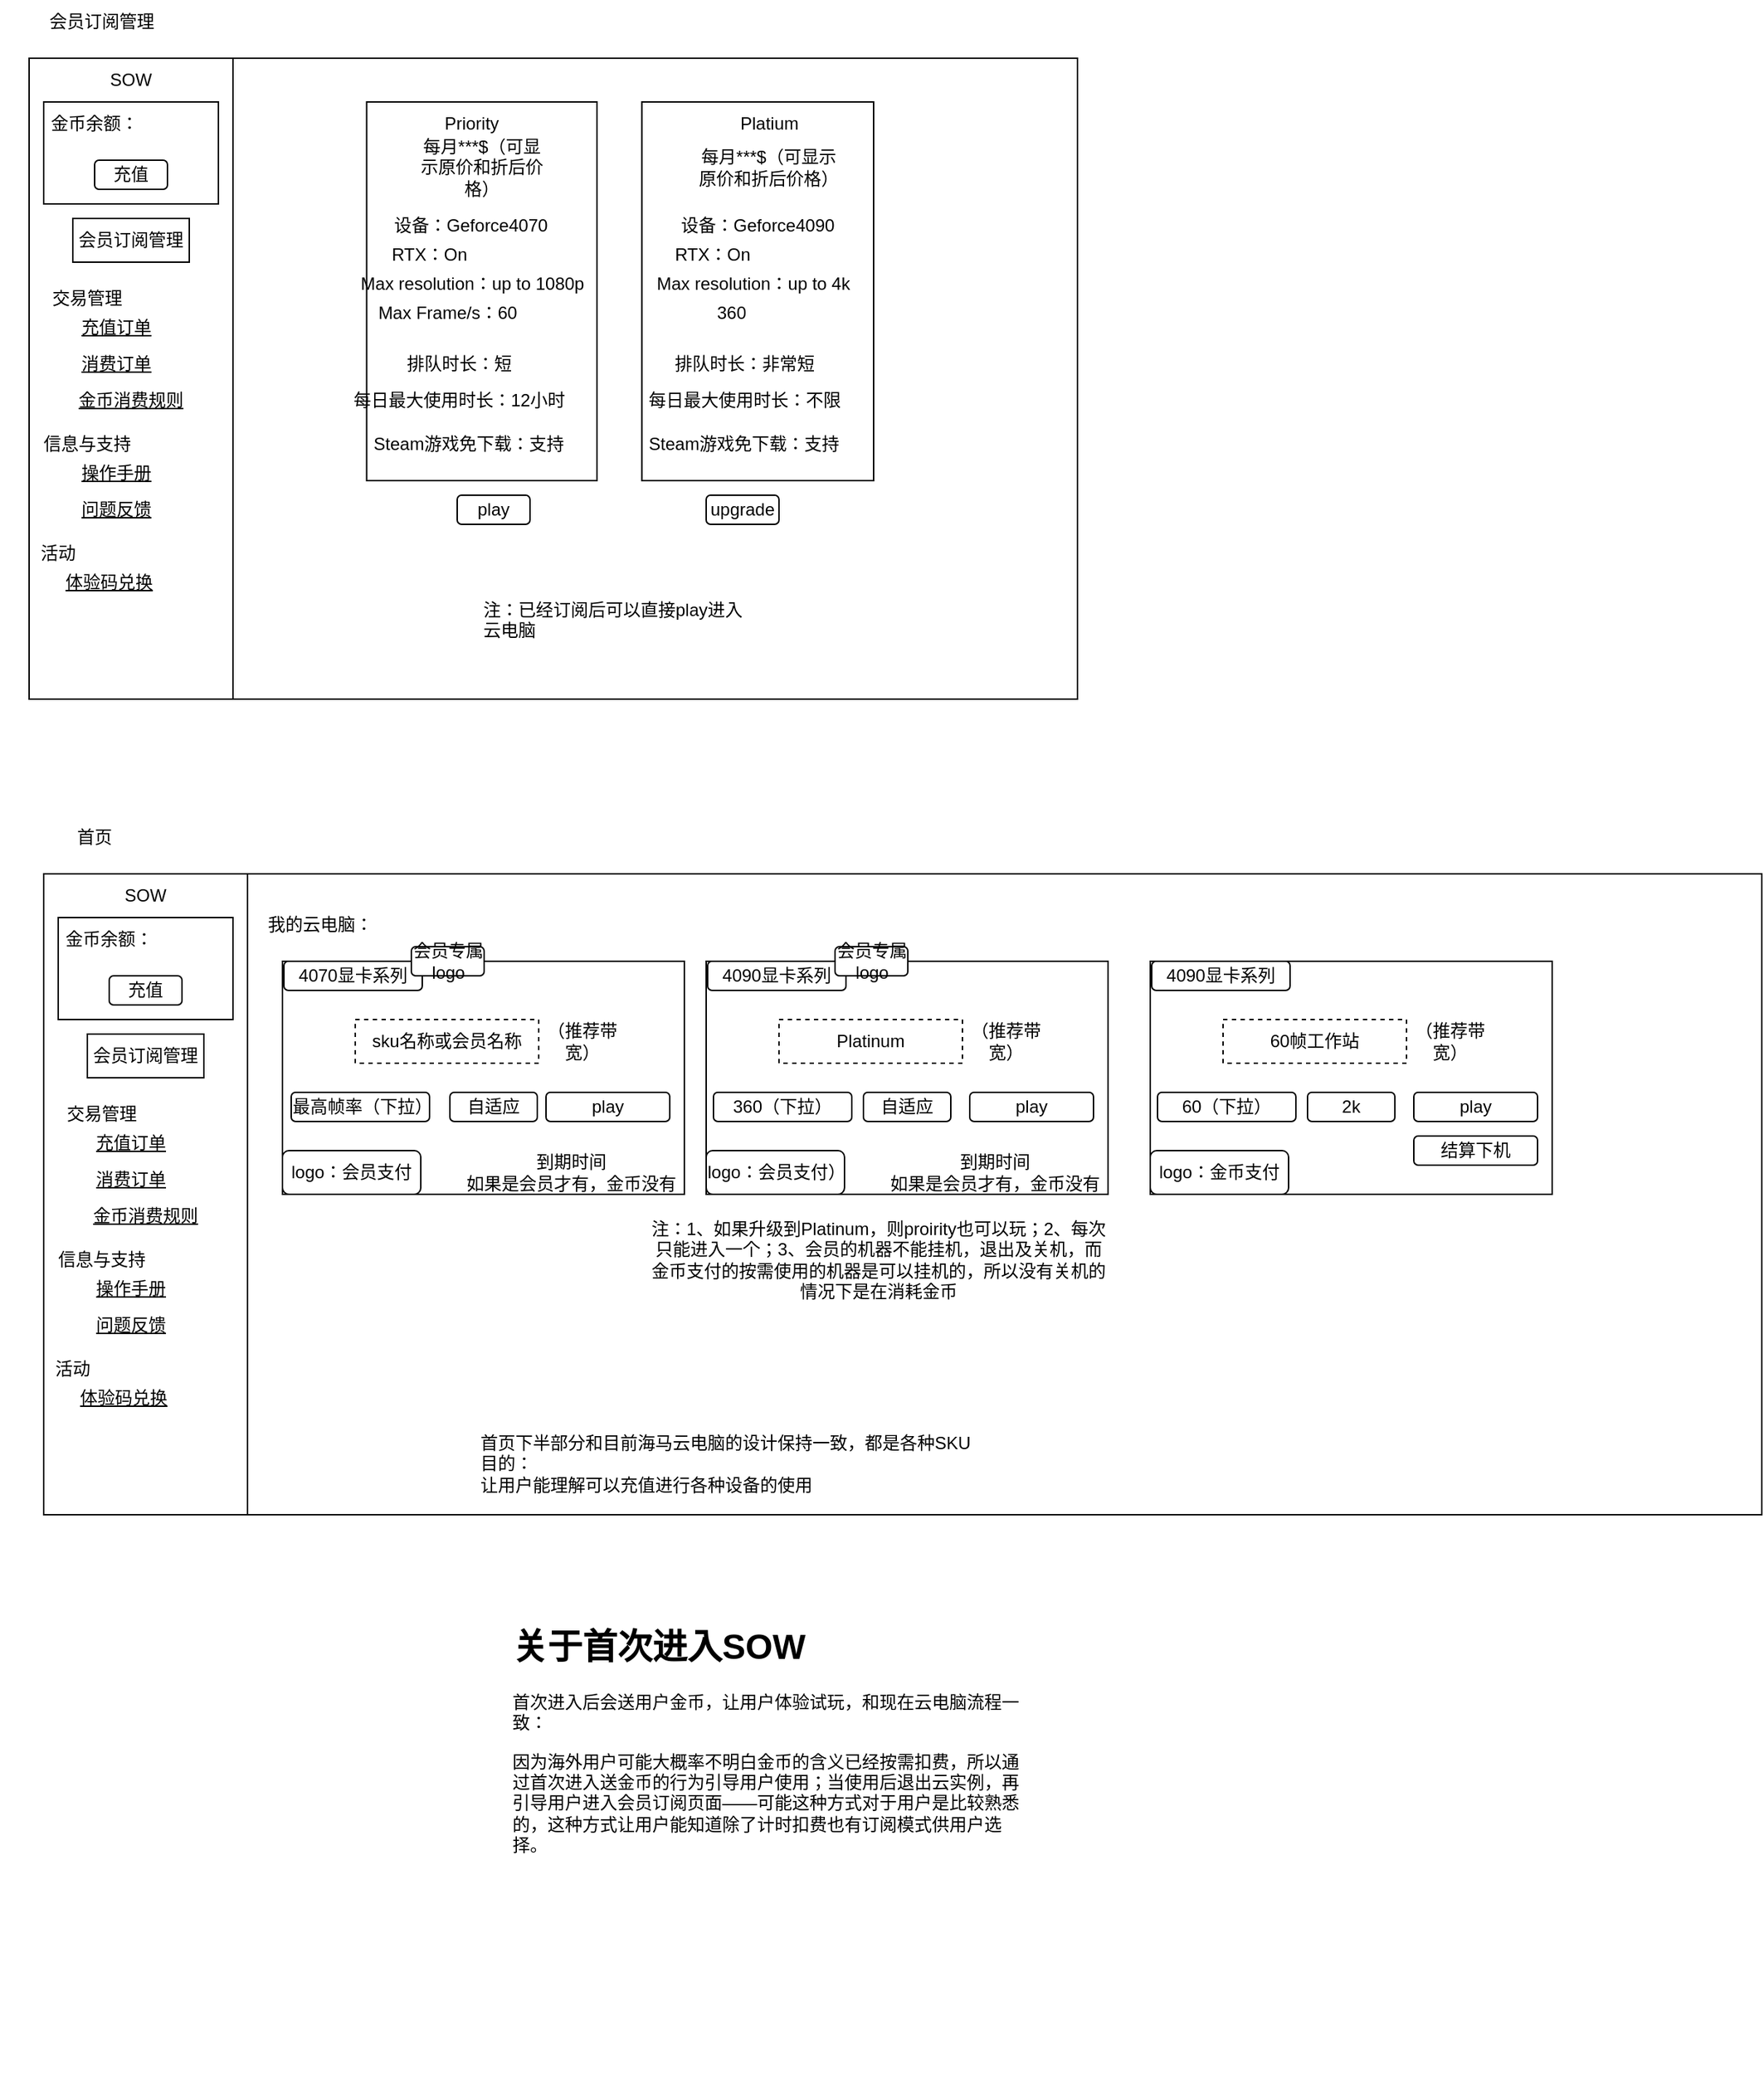 <mxfile version="24.7.7" pages="3">
  <diagram name="第 1 页" id="GjRQRQxjSb0w8Wipvcud">
    <mxGraphModel dx="2019" dy="1185" grid="1" gridSize="10" guides="1" tooltips="1" connect="1" arrows="1" fold="1" page="1" pageScale="1" pageWidth="827" pageHeight="1169" math="0" shadow="0">
      <root>
        <mxCell id="0" />
        <mxCell id="1" parent="0" />
        <mxCell id="1wTuDXeft89T_cNOT2cx-1" value="" style="rounded=0;whiteSpace=wrap;html=1;" vertex="1" parent="1">
          <mxGeometry x="70" y="360" width="720" height="440" as="geometry" />
        </mxCell>
        <mxCell id="1wTuDXeft89T_cNOT2cx-2" value="" style="rounded=0;whiteSpace=wrap;html=1;" vertex="1" parent="1">
          <mxGeometry x="70" y="360" width="140" height="440" as="geometry" />
        </mxCell>
        <mxCell id="1wTuDXeft89T_cNOT2cx-3" value="SOW" style="text;html=1;align=center;verticalAlign=middle;whiteSpace=wrap;rounded=0;" vertex="1" parent="1">
          <mxGeometry x="110" y="360" width="60" height="30" as="geometry" />
        </mxCell>
        <mxCell id="1wTuDXeft89T_cNOT2cx-4" value="" style="rounded=0;whiteSpace=wrap;html=1;" vertex="1" parent="1">
          <mxGeometry x="80" y="390" width="120" height="70" as="geometry" />
        </mxCell>
        <mxCell id="1wTuDXeft89T_cNOT2cx-5" value="金币余额：" style="text;html=1;align=center;verticalAlign=middle;whiteSpace=wrap;rounded=0;" vertex="1" parent="1">
          <mxGeometry x="80" y="390" width="70" height="30" as="geometry" />
        </mxCell>
        <mxCell id="1wTuDXeft89T_cNOT2cx-6" value="充值" style="rounded=1;whiteSpace=wrap;html=1;" vertex="1" parent="1">
          <mxGeometry x="115" y="430" width="50" height="20" as="geometry" />
        </mxCell>
        <mxCell id="1wTuDXeft89T_cNOT2cx-7" value="会员订阅管理" style="text;html=1;align=center;verticalAlign=middle;whiteSpace=wrap;rounded=0;strokeColor=default;" vertex="1" parent="1">
          <mxGeometry x="100" y="470" width="80" height="30" as="geometry" />
        </mxCell>
        <mxCell id="1wTuDXeft89T_cNOT2cx-19" value="Max session：6 小时" style="text;html=1;align=center;verticalAlign=middle;whiteSpace=wrap;rounded=0;" vertex="1" parent="1">
          <mxGeometry x="290" y="540" width="135" height="30" as="geometry" />
        </mxCell>
        <mxCell id="1wTuDXeft89T_cNOT2cx-22" value="" style="group" vertex="1" connectable="0" parent="1">
          <mxGeometry x="283" y="390" width="177" height="260" as="geometry" />
        </mxCell>
        <mxCell id="1wTuDXeft89T_cNOT2cx-8" value="" style="rounded=0;whiteSpace=wrap;html=1;" vertex="1" parent="1wTuDXeft89T_cNOT2cx-22">
          <mxGeometry x="18.81" width="158.19" height="260" as="geometry" />
        </mxCell>
        <mxCell id="1wTuDXeft89T_cNOT2cx-10" value="Priority" style="text;html=1;align=center;verticalAlign=middle;whiteSpace=wrap;rounded=0;" vertex="1" parent="1wTuDXeft89T_cNOT2cx-22">
          <mxGeometry x="57.525" width="66.375" height="30" as="geometry" />
        </mxCell>
        <mxCell id="1wTuDXeft89T_cNOT2cx-12" value="每月***$（可显示原价和折后价格）" style="text;html=1;align=center;verticalAlign=middle;whiteSpace=wrap;rounded=0;" vertex="1" parent="1wTuDXeft89T_cNOT2cx-22">
          <mxGeometry x="50.887" y="30" width="94.031" height="30" as="geometry" />
        </mxCell>
        <mxCell id="1wTuDXeft89T_cNOT2cx-15" value="设备：Geforce4070" style="text;html=1;align=center;verticalAlign=middle;whiteSpace=wrap;rounded=0;" vertex="1" parent="1wTuDXeft89T_cNOT2cx-22">
          <mxGeometry x="24.337" y="70" width="132.75" height="30" as="geometry" />
        </mxCell>
        <mxCell id="1wTuDXeft89T_cNOT2cx-16" value="RTX：On" style="text;html=1;align=center;verticalAlign=middle;whiteSpace=wrap;rounded=0;" vertex="1" parent="1wTuDXeft89T_cNOT2cx-22">
          <mxGeometry x="13.275" y="90" width="98.456" height="30" as="geometry" />
        </mxCell>
        <mxCell id="1wTuDXeft89T_cNOT2cx-17" value="Max resolution：up to 1080p" style="text;html=1;align=center;verticalAlign=middle;whiteSpace=wrap;rounded=0;" vertex="1" parent="1wTuDXeft89T_cNOT2cx-22">
          <mxGeometry x="13.27" y="110" width="156.73" height="30" as="geometry" />
        </mxCell>
        <mxCell id="1wTuDXeft89T_cNOT2cx-18" value="Max Frame/s：60" style="text;html=1;align=center;verticalAlign=middle;whiteSpace=wrap;rounded=0;" vertex="1" parent="1wTuDXeft89T_cNOT2cx-22">
          <mxGeometry y="130" width="149.344" height="30" as="geometry" />
        </mxCell>
        <mxCell id="1wTuDXeft89T_cNOT2cx-20" value="排队时长：短" style="text;html=1;align=center;verticalAlign=middle;whiteSpace=wrap;rounded=0;" vertex="1" parent="1wTuDXeft89T_cNOT2cx-22">
          <mxGeometry x="7.744" y="165" width="149.344" height="30" as="geometry" />
        </mxCell>
        <mxCell id="1wTuDXeft89T_cNOT2cx-21" value="每日最大使用时长：12小时" style="text;html=1;align=center;verticalAlign=middle;whiteSpace=wrap;rounded=0;" vertex="1" parent="1wTuDXeft89T_cNOT2cx-22">
          <mxGeometry x="7.744" y="190" width="149.344" height="30" as="geometry" />
        </mxCell>
        <mxCell id="1wTuDXeft89T_cNOT2cx-36" value="Steam游戏免下载：支持" style="text;html=1;align=center;verticalAlign=middle;whiteSpace=wrap;rounded=0;" vertex="1" parent="1wTuDXeft89T_cNOT2cx-22">
          <mxGeometry x="7.74" y="220" width="162.26" height="30" as="geometry" />
        </mxCell>
        <mxCell id="1wTuDXeft89T_cNOT2cx-23" value="" style="group" vertex="1" connectable="0" parent="1">
          <mxGeometry x="470" y="390" width="180" height="260" as="geometry" />
        </mxCell>
        <mxCell id="1wTuDXeft89T_cNOT2cx-24" value="" style="rounded=0;whiteSpace=wrap;html=1;" vertex="1" parent="1wTuDXeft89T_cNOT2cx-23">
          <mxGeometry x="20.82" width="159.18" height="260" as="geometry" />
        </mxCell>
        <mxCell id="1wTuDXeft89T_cNOT2cx-26" value="每月***$（可显示原价和折后价格）" style="text;html=1;align=center;verticalAlign=middle;whiteSpace=wrap;rounded=0;" vertex="1" parent="1wTuDXeft89T_cNOT2cx-23">
          <mxGeometry x="56.327" y="30" width="104.082" height="30" as="geometry" />
        </mxCell>
        <mxCell id="1wTuDXeft89T_cNOT2cx-27" value="设备：Geforce4090" style="text;html=1;align=center;verticalAlign=middle;whiteSpace=wrap;rounded=0;" vertex="1" parent="1wTuDXeft89T_cNOT2cx-23">
          <mxGeometry x="26.939" y="70" width="146.939" height="30" as="geometry" />
        </mxCell>
        <mxCell id="1wTuDXeft89T_cNOT2cx-28" value="RTX：On" style="text;html=1;align=center;verticalAlign=middle;whiteSpace=wrap;rounded=0;" vertex="1" parent="1wTuDXeft89T_cNOT2cx-23">
          <mxGeometry x="14.694" y="90" width="108.98" height="30" as="geometry" />
        </mxCell>
        <mxCell id="1wTuDXeft89T_cNOT2cx-29" value="Max resolution：up to 4k" style="text;html=1;align=center;verticalAlign=middle;whiteSpace=wrap;rounded=0;" vertex="1" parent="1wTuDXeft89T_cNOT2cx-23">
          <mxGeometry x="14.694" y="110" width="165.306" height="30" as="geometry" />
        </mxCell>
        <mxCell id="1wTuDXeft89T_cNOT2cx-30" value="360" style="text;html=1;align=center;verticalAlign=middle;whiteSpace=wrap;rounded=0;" vertex="1" parent="1wTuDXeft89T_cNOT2cx-23">
          <mxGeometry y="130" width="165.306" height="30" as="geometry" />
        </mxCell>
        <mxCell id="1wTuDXeft89T_cNOT2cx-31" value="排队时长：非常短" style="text;html=1;align=center;verticalAlign=middle;whiteSpace=wrap;rounded=0;" vertex="1" parent="1wTuDXeft89T_cNOT2cx-23">
          <mxGeometry x="8.571" y="165" width="165.306" height="30" as="geometry" />
        </mxCell>
        <mxCell id="1wTuDXeft89T_cNOT2cx-32" value="每日最大使用时长：不限" style="text;html=1;align=center;verticalAlign=middle;whiteSpace=wrap;rounded=0;" vertex="1" parent="1wTuDXeft89T_cNOT2cx-23">
          <mxGeometry x="8.571" y="190" width="165.306" height="30" as="geometry" />
        </mxCell>
        <mxCell id="1wTuDXeft89T_cNOT2cx-11" value="Platium" style="text;html=1;align=center;verticalAlign=middle;whiteSpace=wrap;rounded=0;" vertex="1" parent="1wTuDXeft89T_cNOT2cx-23">
          <mxGeometry x="71.633" width="73.469" height="30" as="geometry" />
        </mxCell>
        <mxCell id="1wTuDXeft89T_cNOT2cx-37" value="Steam游戏免下载：支持" style="text;html=1;align=center;verticalAlign=middle;whiteSpace=wrap;rounded=0;" vertex="1" parent="1wTuDXeft89T_cNOT2cx-23">
          <mxGeometry x="10.09" y="220" width="162.26" height="30" as="geometry" />
        </mxCell>
        <mxCell id="1wTuDXeft89T_cNOT2cx-34" value="play" style="rounded=1;whiteSpace=wrap;html=1;" vertex="1" parent="1">
          <mxGeometry x="364" y="660" width="50" height="20" as="geometry" />
        </mxCell>
        <mxCell id="1wTuDXeft89T_cNOT2cx-35" value="upgrade" style="rounded=1;whiteSpace=wrap;html=1;" vertex="1" parent="1">
          <mxGeometry x="535" y="660" width="50" height="20" as="geometry" />
        </mxCell>
        <mxCell id="1wTuDXeft89T_cNOT2cx-38" value="交易管理" style="text;html=1;align=center;verticalAlign=middle;whiteSpace=wrap;rounded=0;" vertex="1" parent="1">
          <mxGeometry x="70" y="510" width="80" height="30" as="geometry" />
        </mxCell>
        <mxCell id="1wTuDXeft89T_cNOT2cx-39" value="&lt;u&gt;充值订单&lt;/u&gt;" style="text;html=1;align=center;verticalAlign=middle;whiteSpace=wrap;rounded=0;" vertex="1" parent="1">
          <mxGeometry x="90" y="530" width="80" height="30" as="geometry" />
        </mxCell>
        <mxCell id="1wTuDXeft89T_cNOT2cx-40" value="&lt;u&gt;消费订单&lt;/u&gt;" style="text;html=1;align=center;verticalAlign=middle;whiteSpace=wrap;rounded=0;" vertex="1" parent="1">
          <mxGeometry x="90" y="554.5" width="80" height="30" as="geometry" />
        </mxCell>
        <mxCell id="1wTuDXeft89T_cNOT2cx-41" value="&lt;u&gt;金币消费规则&lt;/u&gt;" style="text;html=1;align=center;verticalAlign=middle;whiteSpace=wrap;rounded=0;" vertex="1" parent="1">
          <mxGeometry x="100" y="580" width="80" height="30" as="geometry" />
        </mxCell>
        <mxCell id="1wTuDXeft89T_cNOT2cx-42" value="信息与支持" style="text;html=1;align=center;verticalAlign=middle;whiteSpace=wrap;rounded=0;" vertex="1" parent="1">
          <mxGeometry x="70" y="610" width="80" height="30" as="geometry" />
        </mxCell>
        <mxCell id="1wTuDXeft89T_cNOT2cx-43" value="&lt;u&gt;操作手册&lt;/u&gt;" style="text;html=1;align=center;verticalAlign=middle;whiteSpace=wrap;rounded=0;" vertex="1" parent="1">
          <mxGeometry x="90" y="630" width="80" height="30" as="geometry" />
        </mxCell>
        <mxCell id="1wTuDXeft89T_cNOT2cx-44" value="&lt;u&gt;问题反馈&lt;/u&gt;" style="text;html=1;align=center;verticalAlign=middle;whiteSpace=wrap;rounded=0;" vertex="1" parent="1">
          <mxGeometry x="90" y="655" width="80" height="30" as="geometry" />
        </mxCell>
        <mxCell id="1wTuDXeft89T_cNOT2cx-45" value="活动" style="text;html=1;align=center;verticalAlign=middle;whiteSpace=wrap;rounded=0;" vertex="1" parent="1">
          <mxGeometry x="50" y="685" width="80" height="30" as="geometry" />
        </mxCell>
        <mxCell id="1wTuDXeft89T_cNOT2cx-46" value="&lt;u&gt;体验码兑换&lt;/u&gt;" style="text;html=1;align=center;verticalAlign=middle;whiteSpace=wrap;rounded=0;" vertex="1" parent="1">
          <mxGeometry x="85" y="705" width="80" height="30" as="geometry" />
        </mxCell>
        <mxCell id="1wTuDXeft89T_cNOT2cx-47" value="会员订阅管理" style="text;html=1;align=center;verticalAlign=middle;whiteSpace=wrap;rounded=0;" vertex="1" parent="1">
          <mxGeometry x="75" y="320" width="90" height="30" as="geometry" />
        </mxCell>
        <mxCell id="1wTuDXeft89T_cNOT2cx-48" value="&lt;h1 style=&quot;margin-top: 0px;&quot;&gt;&lt;br&gt;&lt;/h1&gt;&lt;p&gt;注：已经订阅后可以直接play进入云电脑&lt;/p&gt;" style="text;html=1;whiteSpace=wrap;overflow=hidden;rounded=0;" vertex="1" parent="1">
          <mxGeometry x="380" y="680" width="180" height="120" as="geometry" />
        </mxCell>
        <mxCell id="1wTuDXeft89T_cNOT2cx-49" value="" style="rounded=0;whiteSpace=wrap;html=1;" vertex="1" parent="1">
          <mxGeometry x="80" y="920" width="1180" height="440" as="geometry" />
        </mxCell>
        <mxCell id="1wTuDXeft89T_cNOT2cx-50" value="" style="rounded=0;whiteSpace=wrap;html=1;" vertex="1" parent="1">
          <mxGeometry x="80" y="920" width="140" height="440" as="geometry" />
        </mxCell>
        <mxCell id="1wTuDXeft89T_cNOT2cx-51" value="SOW" style="text;html=1;align=center;verticalAlign=middle;whiteSpace=wrap;rounded=0;" vertex="1" parent="1">
          <mxGeometry x="120" y="920" width="60" height="30" as="geometry" />
        </mxCell>
        <mxCell id="1wTuDXeft89T_cNOT2cx-52" value="" style="rounded=0;whiteSpace=wrap;html=1;" vertex="1" parent="1">
          <mxGeometry x="90" y="950" width="120" height="70" as="geometry" />
        </mxCell>
        <mxCell id="1wTuDXeft89T_cNOT2cx-53" value="金币余额：" style="text;html=1;align=center;verticalAlign=middle;whiteSpace=wrap;rounded=0;" vertex="1" parent="1">
          <mxGeometry x="90" y="950" width="70" height="30" as="geometry" />
        </mxCell>
        <mxCell id="1wTuDXeft89T_cNOT2cx-54" value="充值" style="rounded=1;whiteSpace=wrap;html=1;" vertex="1" parent="1">
          <mxGeometry x="125" y="990" width="50" height="20" as="geometry" />
        </mxCell>
        <mxCell id="1wTuDXeft89T_cNOT2cx-55" value="会员订阅管理" style="text;html=1;align=center;verticalAlign=middle;whiteSpace=wrap;rounded=0;strokeColor=default;" vertex="1" parent="1">
          <mxGeometry x="110" y="1030" width="80" height="30" as="geometry" />
        </mxCell>
        <mxCell id="1wTuDXeft89T_cNOT2cx-81" value="交易管理" style="text;html=1;align=center;verticalAlign=middle;whiteSpace=wrap;rounded=0;" vertex="1" parent="1">
          <mxGeometry x="80" y="1070" width="80" height="30" as="geometry" />
        </mxCell>
        <mxCell id="1wTuDXeft89T_cNOT2cx-82" value="&lt;u&gt;充值订单&lt;/u&gt;" style="text;html=1;align=center;verticalAlign=middle;whiteSpace=wrap;rounded=0;" vertex="1" parent="1">
          <mxGeometry x="100" y="1090" width="80" height="30" as="geometry" />
        </mxCell>
        <mxCell id="1wTuDXeft89T_cNOT2cx-83" value="&lt;u&gt;消费订单&lt;/u&gt;" style="text;html=1;align=center;verticalAlign=middle;whiteSpace=wrap;rounded=0;" vertex="1" parent="1">
          <mxGeometry x="100" y="1114.5" width="80" height="30" as="geometry" />
        </mxCell>
        <mxCell id="1wTuDXeft89T_cNOT2cx-84" value="&lt;u&gt;金币消费规则&lt;/u&gt;" style="text;html=1;align=center;verticalAlign=middle;whiteSpace=wrap;rounded=0;" vertex="1" parent="1">
          <mxGeometry x="110" y="1140" width="80" height="30" as="geometry" />
        </mxCell>
        <mxCell id="1wTuDXeft89T_cNOT2cx-85" value="信息与支持" style="text;html=1;align=center;verticalAlign=middle;whiteSpace=wrap;rounded=0;" vertex="1" parent="1">
          <mxGeometry x="80" y="1170" width="80" height="30" as="geometry" />
        </mxCell>
        <mxCell id="1wTuDXeft89T_cNOT2cx-86" value="&lt;u&gt;操作手册&lt;/u&gt;" style="text;html=1;align=center;verticalAlign=middle;whiteSpace=wrap;rounded=0;" vertex="1" parent="1">
          <mxGeometry x="100" y="1190" width="80" height="30" as="geometry" />
        </mxCell>
        <mxCell id="1wTuDXeft89T_cNOT2cx-87" value="&lt;u&gt;问题反馈&lt;/u&gt;" style="text;html=1;align=center;verticalAlign=middle;whiteSpace=wrap;rounded=0;" vertex="1" parent="1">
          <mxGeometry x="100" y="1215" width="80" height="30" as="geometry" />
        </mxCell>
        <mxCell id="1wTuDXeft89T_cNOT2cx-88" value="活动" style="text;html=1;align=center;verticalAlign=middle;whiteSpace=wrap;rounded=0;" vertex="1" parent="1">
          <mxGeometry x="60" y="1245" width="80" height="30" as="geometry" />
        </mxCell>
        <mxCell id="1wTuDXeft89T_cNOT2cx-89" value="&lt;u&gt;体验码兑换&lt;/u&gt;" style="text;html=1;align=center;verticalAlign=middle;whiteSpace=wrap;rounded=0;" vertex="1" parent="1">
          <mxGeometry x="95" y="1265" width="80" height="30" as="geometry" />
        </mxCell>
        <mxCell id="1wTuDXeft89T_cNOT2cx-91" value="我的云电脑：" style="text;html=1;align=center;verticalAlign=middle;whiteSpace=wrap;rounded=0;" vertex="1" parent="1">
          <mxGeometry x="230" y="940" width="80" height="30" as="geometry" />
        </mxCell>
        <mxCell id="1wTuDXeft89T_cNOT2cx-92" value="" style="rounded=0;whiteSpace=wrap;html=1;" vertex="1" parent="1">
          <mxGeometry x="244" y="980" width="276" height="160" as="geometry" />
        </mxCell>
        <mxCell id="1wTuDXeft89T_cNOT2cx-93" value="4070显卡系列" style="rounded=1;whiteSpace=wrap;html=1;" vertex="1" parent="1">
          <mxGeometry x="245" y="980" width="95" height="20" as="geometry" />
        </mxCell>
        <mxCell id="1wTuDXeft89T_cNOT2cx-94" value="会员专属logo" style="rounded=1;whiteSpace=wrap;html=1;" vertex="1" parent="1">
          <mxGeometry x="332.5" y="970" width="50" height="20" as="geometry" />
        </mxCell>
        <mxCell id="1wTuDXeft89T_cNOT2cx-96" value="（推荐带宽）" style="text;html=1;align=center;verticalAlign=middle;whiteSpace=wrap;rounded=0;" vertex="1" parent="1">
          <mxGeometry x="420" y="1020" width="60" height="30" as="geometry" />
        </mxCell>
        <mxCell id="1wTuDXeft89T_cNOT2cx-97" value="最高帧率（下拉）" style="rounded=1;whiteSpace=wrap;html=1;" vertex="1" parent="1">
          <mxGeometry x="250" y="1070" width="95" height="20" as="geometry" />
        </mxCell>
        <mxCell id="1wTuDXeft89T_cNOT2cx-98" value="play" style="rounded=1;whiteSpace=wrap;html=1;" vertex="1" parent="1">
          <mxGeometry x="425" y="1070" width="85" height="20" as="geometry" />
        </mxCell>
        <mxCell id="1wTuDXeft89T_cNOT2cx-99" value="首页" style="text;html=1;align=center;verticalAlign=middle;whiteSpace=wrap;rounded=0;" vertex="1" parent="1">
          <mxGeometry x="85" y="880" width="60" height="30" as="geometry" />
        </mxCell>
        <mxCell id="1wTuDXeft89T_cNOT2cx-100" value="logo：会员支付" style="rounded=1;whiteSpace=wrap;html=1;" vertex="1" parent="1">
          <mxGeometry x="244" y="1110" width="95" height="30" as="geometry" />
        </mxCell>
        <mxCell id="1wTuDXeft89T_cNOT2cx-101" value="到期时间&lt;div&gt;如果是会员才有，金币没有&lt;br&gt;&lt;/div&gt;" style="text;html=1;align=center;verticalAlign=middle;whiteSpace=wrap;rounded=0;" vertex="1" parent="1">
          <mxGeometry x="365" y="1110" width="155" height="30" as="geometry" />
        </mxCell>
        <mxCell id="1wTuDXeft89T_cNOT2cx-102" value="sku名称或会员名称" style="text;html=1;align=center;verticalAlign=middle;whiteSpace=wrap;rounded=0;dashed=1;strokeColor=default;" vertex="1" parent="1">
          <mxGeometry x="294" y="1020" width="126" height="30" as="geometry" />
        </mxCell>
        <mxCell id="1wTuDXeft89T_cNOT2cx-103" value="" style="rounded=0;whiteSpace=wrap;html=1;" vertex="1" parent="1">
          <mxGeometry x="535" y="980" width="276" height="160" as="geometry" />
        </mxCell>
        <mxCell id="1wTuDXeft89T_cNOT2cx-104" value="4090显卡系列" style="rounded=1;whiteSpace=wrap;html=1;" vertex="1" parent="1">
          <mxGeometry x="536" y="980" width="95" height="20" as="geometry" />
        </mxCell>
        <mxCell id="1wTuDXeft89T_cNOT2cx-105" value="会员专属logo" style="rounded=1;whiteSpace=wrap;html=1;" vertex="1" parent="1">
          <mxGeometry x="623.5" y="970" width="50" height="20" as="geometry" />
        </mxCell>
        <mxCell id="1wTuDXeft89T_cNOT2cx-106" value="（推荐带宽）" style="text;html=1;align=center;verticalAlign=middle;whiteSpace=wrap;rounded=0;" vertex="1" parent="1">
          <mxGeometry x="711" y="1020" width="60" height="30" as="geometry" />
        </mxCell>
        <mxCell id="1wTuDXeft89T_cNOT2cx-107" value="360（下拉）" style="rounded=1;whiteSpace=wrap;html=1;" vertex="1" parent="1">
          <mxGeometry x="540" y="1070" width="95" height="20" as="geometry" />
        </mxCell>
        <mxCell id="1wTuDXeft89T_cNOT2cx-108" value="play" style="rounded=1;whiteSpace=wrap;html=1;" vertex="1" parent="1">
          <mxGeometry x="716" y="1070" width="85" height="20" as="geometry" />
        </mxCell>
        <mxCell id="1wTuDXeft89T_cNOT2cx-109" value="logo：会员支付）" style="rounded=1;whiteSpace=wrap;html=1;" vertex="1" parent="1">
          <mxGeometry x="535" y="1110" width="95" height="30" as="geometry" />
        </mxCell>
        <mxCell id="1wTuDXeft89T_cNOT2cx-110" value="到期时间&lt;div&gt;如果是会员才有，金币没有&lt;br&gt;&lt;/div&gt;" style="text;html=1;align=center;verticalAlign=middle;whiteSpace=wrap;rounded=0;" vertex="1" parent="1">
          <mxGeometry x="656" y="1110" width="155" height="30" as="geometry" />
        </mxCell>
        <mxCell id="1wTuDXeft89T_cNOT2cx-111" value="Platinum" style="text;html=1;align=center;verticalAlign=middle;whiteSpace=wrap;rounded=0;dashed=1;strokeColor=default;" vertex="1" parent="1">
          <mxGeometry x="585" y="1020" width="126" height="30" as="geometry" />
        </mxCell>
        <mxCell id="1wTuDXeft89T_cNOT2cx-112" value="自适应" style="rounded=1;whiteSpace=wrap;html=1;" vertex="1" parent="1">
          <mxGeometry x="643" y="1070" width="60" height="20" as="geometry" />
        </mxCell>
        <mxCell id="1wTuDXeft89T_cNOT2cx-113" value="自适应" style="rounded=1;whiteSpace=wrap;html=1;" vertex="1" parent="1">
          <mxGeometry x="359" y="1070" width="60" height="20" as="geometry" />
        </mxCell>
        <mxCell id="1wTuDXeft89T_cNOT2cx-114" value="" style="rounded=0;whiteSpace=wrap;html=1;" vertex="1" parent="1">
          <mxGeometry x="840" y="980" width="276" height="160" as="geometry" />
        </mxCell>
        <mxCell id="1wTuDXeft89T_cNOT2cx-115" value="4090显卡系列" style="rounded=1;whiteSpace=wrap;html=1;" vertex="1" parent="1">
          <mxGeometry x="841" y="980" width="95" height="20" as="geometry" />
        </mxCell>
        <mxCell id="1wTuDXeft89T_cNOT2cx-117" value="（推荐带宽）" style="text;html=1;align=center;verticalAlign=middle;whiteSpace=wrap;rounded=0;" vertex="1" parent="1">
          <mxGeometry x="1016" y="1020" width="60" height="30" as="geometry" />
        </mxCell>
        <mxCell id="1wTuDXeft89T_cNOT2cx-118" value="60（下拉）" style="rounded=1;whiteSpace=wrap;html=1;" vertex="1" parent="1">
          <mxGeometry x="845" y="1070" width="95" height="20" as="geometry" />
        </mxCell>
        <mxCell id="1wTuDXeft89T_cNOT2cx-119" value="play" style="rounded=1;whiteSpace=wrap;html=1;" vertex="1" parent="1">
          <mxGeometry x="1021" y="1070" width="85" height="20" as="geometry" />
        </mxCell>
        <mxCell id="1wTuDXeft89T_cNOT2cx-120" value="logo：金币支付" style="rounded=1;whiteSpace=wrap;html=1;" vertex="1" parent="1">
          <mxGeometry x="840" y="1110" width="95" height="30" as="geometry" />
        </mxCell>
        <mxCell id="1wTuDXeft89T_cNOT2cx-122" value="60帧工作站" style="text;html=1;align=center;verticalAlign=middle;whiteSpace=wrap;rounded=0;dashed=1;strokeColor=default;" vertex="1" parent="1">
          <mxGeometry x="890" y="1020" width="126" height="30" as="geometry" />
        </mxCell>
        <mxCell id="1wTuDXeft89T_cNOT2cx-123" value="2k" style="rounded=1;whiteSpace=wrap;html=1;" vertex="1" parent="1">
          <mxGeometry x="948" y="1070" width="60" height="20" as="geometry" />
        </mxCell>
        <mxCell id="1wTuDXeft89T_cNOT2cx-124" value="结算下机" style="rounded=1;whiteSpace=wrap;html=1;" vertex="1" parent="1">
          <mxGeometry x="1021" y="1100" width="85" height="20" as="geometry" />
        </mxCell>
        <mxCell id="1wTuDXeft89T_cNOT2cx-125" value="注：1、如果升级到Platinum，则proirity也可以玩；2、每次只能进入一个；3、会员的机器不能挂机，退出及关机，而金币支付的按需使用的机器是可以挂机的，所以没有关机的情况下是在消耗金币" style="text;html=1;align=center;verticalAlign=middle;whiteSpace=wrap;rounded=0;" vertex="1" parent="1">
          <mxGeometry x="496" y="1170" width="315" height="30" as="geometry" />
        </mxCell>
        <mxCell id="1wTuDXeft89T_cNOT2cx-126" value="首页下半部分和目前海马云电脑的设计保持一致，都是各种SKU&lt;div&gt;目的：&lt;/div&gt;&lt;div&gt;让用户能理解可以充值进行各种设备的使用&lt;/div&gt;" style="text;html=1;align=left;verticalAlign=middle;whiteSpace=wrap;rounded=0;" vertex="1" parent="1">
          <mxGeometry x="378" y="1310" width="570" height="30" as="geometry" />
        </mxCell>
        <mxCell id="1wTuDXeft89T_cNOT2cx-127" value="&lt;h1 style=&quot;margin-top: 0px;&quot;&gt;关于首次进入SOW&lt;/h1&gt;&lt;p&gt;首次进入后会送用户金币，让用户体验试玩，和现在云电脑流程一致：&lt;/p&gt;&lt;p&gt;因为海外用户可能大概率不明白金币的含义已经按需扣费，所以通过首次进入送金币的行为引导用户使用；当使用后退出云实例，再引导用户进入会员订阅页面——可能这种方式对于用户是比较熟悉的，这种方式让用户能知道除了计时扣费也有订阅模式供用户选择。&lt;/p&gt;" style="text;html=1;whiteSpace=wrap;overflow=hidden;rounded=0;" vertex="1" parent="1">
          <mxGeometry x="400" y="1430" width="350" height="310" as="geometry" />
        </mxCell>
      </root>
    </mxGraphModel>
  </diagram>
  <diagram id="OdGK2VsyXkTmvrCJ7TAg" name="官网">
    <mxGraphModel dx="1035" dy="940" grid="0" gridSize="10" guides="1" tooltips="1" connect="1" arrows="1" fold="1" page="0" pageScale="1" pageWidth="827" pageHeight="1169" math="0" shadow="0">
      <root>
        <mxCell id="0" />
        <mxCell id="1" parent="0" />
        <mxCell id="YR1T7JtIVLn1NEjNK0DJ-1" value="" style="rounded=0;whiteSpace=wrap;html=1;" vertex="1" parent="1">
          <mxGeometry x="66" y="232" width="647" height="1155" as="geometry" />
        </mxCell>
        <mxCell id="YR1T7JtIVLn1NEjNK0DJ-2" value="" style="rounded=0;whiteSpace=wrap;html=1;" vertex="1" parent="1">
          <mxGeometry x="66" y="232" width="645" height="63" as="geometry" />
        </mxCell>
        <mxCell id="YR1T7JtIVLn1NEjNK0DJ-8" style="edgeStyle=none;curved=1;rounded=0;orthogonalLoop=1;jettySize=auto;html=1;exitX=0.5;exitY=0;exitDx=0;exitDy=0;fontSize=12;startSize=8;endSize=8;" edge="1" parent="1" source="YR1T7JtIVLn1NEjNK0DJ-3" target="YR1T7JtIVLn1NEjNK0DJ-7">
          <mxGeometry relative="1" as="geometry" />
        </mxCell>
        <mxCell id="YR1T7JtIVLn1NEjNK0DJ-3" value="logo&lt;div&gt;3A Now&lt;/div&gt;" style="rounded=0;whiteSpace=wrap;html=1;" vertex="1" parent="1">
          <mxGeometry x="74" y="238" width="111" height="51" as="geometry" />
        </mxCell>
        <mxCell id="YR1T7JtIVLn1NEjNK0DJ-6" value="" style="edgeStyle=none;curved=1;rounded=0;orthogonalLoop=1;jettySize=auto;html=1;fontSize=12;startSize=8;endSize=8;" edge="1" parent="1" source="YR1T7JtIVLn1NEjNK0DJ-4" target="YR1T7JtIVLn1NEjNK0DJ-5">
          <mxGeometry relative="1" as="geometry" />
        </mxCell>
        <mxCell id="YR1T7JtIVLn1NEjNK0DJ-4" value="&amp;nbsp;Download" style="rounded=1;whiteSpace=wrap;html=1;" vertex="1" parent="1">
          <mxGeometry x="566" y="241" width="121" height="45" as="geometry" />
        </mxCell>
        <mxCell id="YR1T7JtIVLn1NEjNK0DJ-5" value="滚动到下一屏后，下载按钮需要悬浮到右上角" style="text;html=1;align=center;verticalAlign=middle;whiteSpace=wrap;rounded=0;fontSize=16;" vertex="1" parent="1">
          <mxGeometry x="752" y="252" width="133" height="30" as="geometry" />
        </mxCell>
        <mxCell id="YR1T7JtIVLn1NEjNK0DJ-7" value="可点击，点击后回到home页" style="text;html=1;align=center;verticalAlign=middle;whiteSpace=wrap;rounded=0;fontSize=16;" vertex="1" parent="1">
          <mxGeometry x="63" y="159" width="133" height="30" as="geometry" />
        </mxCell>
        <mxCell id="YR1T7JtIVLn1NEjNK0DJ-12" style="edgeStyle=none;curved=1;rounded=0;orthogonalLoop=1;jettySize=auto;html=1;fontSize=12;startSize=8;endSize=8;" edge="1" parent="1" source="YR1T7JtIVLn1NEjNK0DJ-9">
          <mxGeometry relative="1" as="geometry">
            <mxPoint x="255.5" y="205" as="targetPoint" />
          </mxGeometry>
        </mxCell>
        <mxCell id="YR1T7JtIVLn1NEjNK0DJ-9" value="Game list" style="rounded=1;whiteSpace=wrap;html=1;" vertex="1" parent="1">
          <mxGeometry x="203" y="253.75" width="105" height="26.5" as="geometry" />
        </mxCell>
        <mxCell id="YR1T7JtIVLn1NEjNK0DJ-14" style="edgeStyle=none;curved=1;rounded=0;orthogonalLoop=1;jettySize=auto;html=1;fontSize=12;startSize=8;endSize=8;" edge="1" parent="1" source="YR1T7JtIVLn1NEjNK0DJ-10">
          <mxGeometry relative="1" as="geometry">
            <mxPoint x="322.667" y="206.333" as="targetPoint" />
          </mxGeometry>
        </mxCell>
        <mxCell id="YR1T7JtIVLn1NEjNK0DJ-10" value="Help Center" style="rounded=1;whiteSpace=wrap;html=1;" vertex="1" parent="1">
          <mxGeometry x="318" y="253.75" width="105" height="26.5" as="geometry" />
        </mxCell>
        <mxCell id="YR1T7JtIVLn1NEjNK0DJ-11" value="Home页：" style="text;html=1;align=center;verticalAlign=middle;whiteSpace=wrap;rounded=0;fontSize=16;" vertex="1" parent="1">
          <mxGeometry x="26" y="105" width="94" height="30" as="geometry" />
        </mxCell>
        <mxCell id="YR1T7JtIVLn1NEjNK0DJ-13" value="导航栏" style="text;html=1;align=center;verticalAlign=middle;whiteSpace=wrap;rounded=0;fontSize=16;" vertex="1" parent="1">
          <mxGeometry x="226" y="169" width="133" height="30" as="geometry" />
        </mxCell>
        <mxCell id="YR1T7JtIVLn1NEjNK0DJ-16" value="" style="rounded=0;whiteSpace=wrap;html=1;" vertex="1" parent="1">
          <mxGeometry x="66" y="295" width="647" height="219" as="geometry" />
        </mxCell>
        <mxCell id="YR1T7JtIVLn1NEjNK0DJ-15" value="&lt;span style=&quot;color: rgb(0, 0, 0); font-family: Helvetica; font-size: 12px; font-style: normal; font-variant-ligatures: normal; font-variant-caps: normal; font-weight: 400; letter-spacing: normal; orphans: 2; text-align: center; text-indent: 0px; text-transform: none; widows: 2; word-spacing: 0px; -webkit-text-stroke-width: 0px; white-space: normal; background-color: rgb(255, 255, 255); text-decoration-thickness: initial; text-decoration-style: initial; text-decoration-color: initial; display: inline !important; float: none;&quot;&gt;该区域包含内容：&lt;/span&gt;&lt;div&gt;&lt;span style=&quot;color: rgb(0, 0, 0); font-family: Helvetica; font-size: 12px; font-style: normal; font-variant-ligatures: normal; font-variant-caps: normal; font-weight: 400; letter-spacing: normal; orphans: 2; text-align: center; text-indent: 0px; text-transform: none; widows: 2; word-spacing: 0px; -webkit-text-stroke-width: 0px; white-space: normal; background-color: rgb(255, 255, 255); text-decoration-thickness: initial; text-decoration-style: initial; text-decoration-color: initial; display: inline !important; float: none;&quot;&gt;1、产品slogan：&lt;/span&gt;&lt;div&gt;&lt;span style=&quot;color: rgb(0, 0, 0); font-family: Helvetica; font-size: 12px; font-style: normal; font-variant-ligatures: normal; font-variant-caps: normal; font-weight: 400; letter-spacing: normal; orphans: 2; text-align: center; text-indent: 0px; text-transform: none; widows: 2; word-spacing: 0px; -webkit-text-stroke-width: 0px; white-space: normal; background-color: rgb(255, 255, 255); text-decoration-thickness: initial; text-decoration-style: initial; text-decoration-color: initial; display: inline !important; float: none;&quot;&gt;High performance cloud computer for game&lt;/span&gt;&lt;/div&gt;&lt;/div&gt;&lt;div&gt;&lt;span style=&quot;color: rgb(0, 0, 0); font-family: Helvetica; font-size: 12px; font-style: normal; font-variant-ligatures: normal; font-variant-caps: normal; font-weight: 400; letter-spacing: normal; orphans: 2; text-align: center; text-indent: 0px; text-transform: none; widows: 2; word-spacing: 0px; -webkit-text-stroke-width: 0px; white-space: normal; background-color: rgb(255, 255, 255); text-decoration-thickness: initial; text-decoration-style: initial; text-decoration-color: initial; display: inline !important; float: none;&quot;&gt;2、适合slogan的背景图设计&lt;/span&gt;&lt;/div&gt;&lt;div&gt;3、不同平台设备安装包下载按钮&lt;/div&gt;&lt;div&gt;&lt;span style=&quot;color: rgb(0, 0, 0); font-family: Helvetica; font-size: 12px; font-style: normal; font-variant-ligatures: normal; font-variant-caps: normal; font-weight: 400; letter-spacing: normal; orphans: 2; text-align: center; text-indent: 0px; text-transform: none; widows: 2; word-spacing: 0px; -webkit-text-stroke-width: 0px; white-space: normal; background-color: rgb(255, 255, 255); text-decoration-thickness: initial; text-decoration-style: initial; text-decoration-color: initial; display: inline !important; float: none;&quot;&gt;&lt;br&gt;&lt;/span&gt;&lt;/div&gt;" style="text;whiteSpace=wrap;html=1;" vertex="1" parent="1">
          <mxGeometry x="280" y="321" width="257" height="108" as="geometry" />
        </mxCell>
        <mxCell id="YR1T7JtIVLn1NEjNK0DJ-19" style="edgeStyle=none;curved=1;rounded=0;orthogonalLoop=1;jettySize=auto;html=1;fontSize=12;startSize=8;endSize=8;" edge="1" parent="1" source="YR1T7JtIVLn1NEjNK0DJ-17">
          <mxGeometry relative="1" as="geometry">
            <mxPoint x="25.333" y="446.25" as="targetPoint" />
          </mxGeometry>
        </mxCell>
        <mxCell id="YR1T7JtIVLn1NEjNK0DJ-17" value="Download for Mac&lt;div&gt;（Supported MAC and Intel chips）&lt;/div&gt;" style="rounded=1;whiteSpace=wrap;html=1;" vertex="1" parent="1">
          <mxGeometry x="85" y="433" width="105" height="61" as="geometry" />
        </mxCell>
        <mxCell id="YR1T7JtIVLn1NEjNK0DJ-20" value="根据浏览器UA做识别：&lt;br&gt;1、是否MAC，是否intel芯片或mac芯片为用户适配正确的包下载地址" style="text;html=1;align=center;verticalAlign=middle;whiteSpace=wrap;rounded=0;fontSize=16;" vertex="1" parent="1">
          <mxGeometry x="-143" y="368" width="169" height="143" as="geometry" />
        </mxCell>
        <mxCell id="YR1T7JtIVLn1NEjNK0DJ-22" value="Download for Win" style="rounded=1;whiteSpace=wrap;html=1;" vertex="1" parent="1">
          <mxGeometry x="221" y="448" width="105" height="26.5" as="geometry" />
        </mxCell>
        <mxCell id="YR1T7JtIVLn1NEjNK0DJ-23" value="&lt;h1 style=&quot;margin-top: 0px;&quot;&gt;The Best Performance in Cloud Console&lt;/h1&gt;&lt;p&gt;&amp;nbsp; &amp;nbsp; &amp;nbsp; &amp;nbsp; &amp;nbsp; &amp;nbsp; &amp;nbsp; &amp;nbsp; &amp;nbsp; &amp;nbsp; &amp;nbsp; &amp;nbsp;Provide You The Whole PC Desktop Running Environment&amp;nbsp;&lt;/p&gt;&lt;p&gt;&amp;nbsp; &amp;nbsp; &amp;nbsp; &amp;nbsp; &amp;nbsp; &amp;nbsp; &amp;nbsp; &amp;nbsp; &amp;nbsp; &amp;nbsp; &amp;nbsp; &amp;nbsp; &amp;nbsp; &amp;nbsp; &amp;nbsp; &amp;nbsp; &amp;nbsp; For All Your Games, Your Pro Applications,&amp;nbsp;&lt;/p&gt;&lt;p&gt;&amp;nbsp; &amp;nbsp; &amp;nbsp; &amp;nbsp; &amp;nbsp; &amp;nbsp; &amp;nbsp; &amp;nbsp; &amp;nbsp; &amp;nbsp; &amp;nbsp; &amp;nbsp; &amp;nbsp; &amp;nbsp; &amp;nbsp; &amp;nbsp; &amp;nbsp; &amp;nbsp; &amp;nbsp; &amp;nbsp; &amp;nbsp; &amp;nbsp; &amp;nbsp; &amp;nbsp;Your Devices, RTX On&lt;/p&gt;" style="text;html=1;whiteSpace=wrap;overflow=hidden;rounded=0;" vertex="1" parent="1">
          <mxGeometry x="145" y="525" width="560" height="144" as="geometry" />
        </mxCell>
        <mxCell id="YR1T7JtIVLn1NEjNK0DJ-25" value="icon" style="rounded=0;whiteSpace=wrap;html=1;" vertex="1" parent="1">
          <mxGeometry x="110.5" y="667" width="115.5" height="48" as="geometry" />
        </mxCell>
        <mxCell id="YR1T7JtIVLn1NEjNK0DJ-26" value="&lt;h1 style=&quot;margin-top: 0px;&quot;&gt;&lt;font style=&quot;font-size: 13px;&quot;&gt;Top RTX 4090 GPU&lt;/font&gt;&lt;/h1&gt;&lt;div&gt;&lt;font style=&quot;font-size: 13px;&quot;&gt;I&lt;/font&gt;&lt;span style=&quot;font-family: &amp;quot;Helvetica Neue&amp;quot;; font-size: 13px; background-color: initial;&quot;&gt;ndustry-leading cloud gaming technology, fully support for Mac and Windows, less than 80M application immediately changes your device with top super GPU and supports to play 1800+ games without installation;&lt;/span&gt;&lt;/div&gt;&lt;p style=&quot;margin: 0px; font-variant-numeric: normal; font-variant-east-asian: normal; font-variant-alternates: normal; font-size-adjust: none; font-kerning: auto; font-optical-sizing: auto; font-feature-settings: normal; font-variation-settings: normal; font-variant-position: normal; font-stretch: normal; font-size: 13px; line-height: normal; font-family: &amp;quot;Helvetica Neue&amp;quot;;&quot; class=&quot;p1&quot;&gt;There is no other option for enjoying the beauty of the Ninth Art, all kinds of games on Steam/EPIC/Ubisoft/Xbox/EA are fully supported;&lt;/p&gt;&lt;p style=&quot;margin: 0px; font-variant-numeric: normal; font-variant-east-asian: normal; font-variant-alternates: normal; font-size-adjust: none; font-kerning: auto; font-optical-sizing: auto; font-feature-settings: normal; font-variation-settings: normal; font-variant-position: normal; font-stretch: normal; font-size: 13px; line-height: normal; font-family: &amp;quot;Helvetica Neue&amp;quot;;&quot; class=&quot;p1&quot;&gt;*The game needs to be purchased by the user. This software only provides cloud gaming services.&lt;/p&gt;" style="text;html=1;whiteSpace=wrap;overflow=hidden;rounded=0;" vertex="1" parent="1">
          <mxGeometry x="77.5" y="727" width="200.5" height="325" as="geometry" />
        </mxCell>
        <mxCell id="YR1T7JtIVLn1NEjNK0DJ-27" value="icon" style="rounded=0;whiteSpace=wrap;html=1;" vertex="1" parent="1">
          <mxGeometry x="316" y="667" width="115.5" height="48" as="geometry" />
        </mxCell>
        <mxCell id="YR1T7JtIVLn1NEjNK0DJ-28" value="&lt;h1 style=&quot;margin-top: 0px;&quot;&gt;&lt;span style=&quot;background-color: initial;&quot;&gt;&lt;font style=&quot;font-size: 13px;&quot;&gt;8K Resolution Quality&lt;/font&gt;&lt;/span&gt;&lt;/h1&gt;&lt;div&gt;&lt;p style=&quot;margin: 0px; font-variant-numeric: normal; font-variant-east-asian: normal; font-variant-alternates: normal; font-size-adjust: none; font-kerning: auto; font-optical-sizing: auto; font-feature-settings: normal; font-variation-settings: normal; font-variant-position: normal; font-stretch: normal; line-height: normal;&quot; class=&quot;p1&quot;&gt;Wide color gamut for pure light and shadow, up to 8K ultra-high definition resolution, supporting ray tracing&amp;nbsp;&lt;span style=&quot;background-color: initial;&quot;&gt;Technology;&lt;/span&gt;&lt;/p&gt;&lt;p style=&quot;margin: 0px; font-variant-numeric: normal; font-variant-east-asian: normal; font-variant-alternates: normal; font-size-adjust: none; font-kerning: auto; font-optical-sizing: auto; font-feature-settings: normal; font-variation-settings: normal; font-variant-position: normal; font-stretch: normal; line-height: normal;&quot; class=&quot;p1&quot;&gt;Perfectly adapting to all types of displays&amp;nbsp;&lt;span style=&quot;background-color: initial;&quot;&gt;even including ultra-wide screen, fully&amp;nbsp;&lt;/span&gt;&lt;span style=&quot;background-color: initial;&quot;&gt;supporting resolution and frame rate&amp;nbsp;&lt;/span&gt;&lt;span style=&quot;background-color: initial;&quot;&gt;adaptive&amp;nbsp;&lt;/span&gt;&lt;span style=&quot;background-color: initial;&quot;&gt;Supporting HDR10, which presents vivid&amp;nbsp;&lt;/span&gt;&lt;span style=&quot;background-color: initial;&quot;&gt;color and Ray-interacting&amp;nbsp;&lt;/span&gt;&lt;span style=&quot;background-color: initial;&quot;&gt;Refreshing from 60 to 360FPS releases&amp;nbsp;&lt;/span&gt;&lt;span style=&quot;background-color: initial;&quot;&gt;full potential of high-refresh monitors&lt;/span&gt;&lt;/p&gt;&lt;p style=&quot;margin: 0px; font-variant-numeric: normal; font-variant-east-asian: normal; font-variant-alternates: normal; font-size-adjust: none; font-kerning: auto; font-optical-sizing: auto; font-feature-settings: normal; font-variation-settings: normal; font-variant-position: normal; font-stretch: normal; line-height: normal;&quot; class=&quot;p1&quot;&gt;&lt;span style=&quot;background-color: initial;&quot;&gt;&lt;br&gt;&lt;/span&gt;&lt;/p&gt;&lt;/div&gt;" style="text;html=1;whiteSpace=wrap;overflow=hidden;rounded=0;" vertex="1" parent="1">
          <mxGeometry x="283" y="727" width="200.5" height="325" as="geometry" />
        </mxCell>
        <mxCell id="YR1T7JtIVLn1NEjNK0DJ-29" value="icon" style="rounded=0;whiteSpace=wrap;html=1;" vertex="1" parent="1">
          <mxGeometry x="519.5" y="667" width="115.5" height="48" as="geometry" />
        </mxCell>
        <mxCell id="YR1T7JtIVLn1NEjNK0DJ-30" value="&lt;h1 style=&quot;margin-top: 0px;&quot;&gt;&lt;span style=&quot;background-color: initial;&quot;&gt;&lt;font style=&quot;font-size: 13px;&quot;&gt;A perfect partner for Apple users&lt;/font&gt;&lt;/span&gt;&lt;/h1&gt;&lt;div&gt;&lt;p style=&quot;margin: 0px; font-variant-numeric: normal; font-variant-east-asian: normal; font-variant-alternates: normal; font-size-adjust: none; font-kerning: auto; font-optical-sizing: auto; font-feature-settings: normal; font-variation-settings: normal; font-variant-position: normal; font-stretch: normal; line-height: normal;&quot; class=&quot;p1&quot;&gt;&lt;span style=&quot;font-family: &amp;quot;Helvetica Neue&amp;quot;; font-size: 13px; background-color: initial;&quot;&gt;Supports all series of Apple devices and is perfectly compatible with all chip types (intel x86 chips and Apple M series&amp;nbsp;&lt;/span&gt;&lt;span style=&quot;background-color: initial;&quot;&gt;chips).&lt;/span&gt;&lt;/p&gt;&lt;p style=&quot;margin: 0px; font-variant-numeric: normal; font-variant-east-asian: normal; font-variant-alternates: normal; font-size-adjust: none; font-kerning: auto; font-optical-sizing: auto; font-feature-settings: normal; font-variation-settings: normal; font-variant-position: normal; font-stretch: normal; line-height: normal;&quot; class=&quot;p1&quot;&gt;&lt;span style=&quot;background-color: initial;&quot;&gt;Pixel-level display adapts to Retina&amp;nbsp;&lt;/span&gt;&lt;span style=&quot;background-color: initial;&quot;&gt;display, and even for Notch screen&amp;nbsp;&lt;/span&gt;&lt;span style=&quot;background-color: initial;&quot;&gt;Macbooks and iPads instantly&amp;nbsp;&lt;/span&gt;&lt;span style=&quot;background-color: initial;&quot;&gt;become top gaming laptops, XDR&amp;nbsp;&lt;/span&gt;&lt;span style=&quot;background-color: initial;&quot;&gt;displays are perfectly compatible to AAA games.&lt;/span&gt;&lt;/p&gt;&lt;p style=&quot;margin: 0px; font-variant-numeric: normal; font-variant-east-asian: normal; font-variant-alternates: normal; font-size-adjust: none; font-kerning: auto; font-optical-sizing: auto; font-feature-settings: normal; font-variation-settings: normal; font-variant-position: normal; font-stretch: normal; line-height: normal;&quot; class=&quot;p1&quot;&gt;Provides a fantastic productivity tool&amp;nbsp;&lt;span style=&quot;background-color: initial;&quot;&gt;to switch macOS to Windows with&amp;nbsp;&lt;/span&gt;&lt;span style=&quot;background-color: initial;&quot;&gt;top GPU&amp;nbsp;&lt;/span&gt;&lt;span style=&quot;background-color: initial;&quot;&gt;ability&lt;/span&gt;&lt;/p&gt;&lt;p style=&quot;margin: 0px; font-variant-numeric: normal; font-variant-east-asian: normal; font-variant-alternates: normal; font-size-adjust: none; font-kerning: auto; font-optical-sizing: auto; font-feature-settings: normal; font-variation-settings: normal; font-variant-position: normal; font-stretch: normal; line-height: normal;&quot; class=&quot;p1&quot;&gt;&lt;span style=&quot;background-color: initial;&quot;&gt;&lt;br&gt;&lt;/span&gt;&lt;/p&gt;&lt;/div&gt;" style="text;html=1;whiteSpace=wrap;overflow=hidden;rounded=0;" vertex="1" parent="1">
          <mxGeometry x="486.5" y="727" width="209.5" height="325" as="geometry" />
        </mxCell>
        <mxCell id="YR1T7JtIVLn1NEjNK0DJ-32" value="icon" style="rounded=0;whiteSpace=wrap;html=1;" vertex="1" parent="1">
          <mxGeometry x="749" y="669" width="115.5" height="48" as="geometry" />
        </mxCell>
        <mxCell id="YR1T7JtIVLn1NEjNK0DJ-33" value="&lt;h1 style=&quot;margin-top: 0px;&quot;&gt;&lt;p style=&quot;margin: 0px; font-variant-numeric: normal; font-variant-east-asian: normal; font-variant-alternates: normal; font-size-adjust: none; font-kerning: auto; font-optical-sizing: auto; font-feature-settings: normal; font-variation-settings: normal; font-variant-position: normal; font-stretch: normal; line-height: normal;&quot; class=&quot;p1&quot;&gt;&lt;font style=&quot;font-size: 13px;&quot;&gt;Super cost-effective&lt;/font&gt;&lt;/p&gt;&lt;/h1&gt;&lt;div&gt;&lt;p style=&quot;margin: 0px; font-variant-numeric: normal; font-variant-east-asian: normal; font-variant-alternates: normal; font-size-adjust: none; font-kerning: auto; font-optical-sizing: auto; font-feature-settings: normal; font-variation-settings: normal; font-variant-position: normal; font-stretch: normal; line-height: normal;&quot; class=&quot;p1&quot;&gt;Only pay for actual usage&amp;nbsp; time, high flexibility and c&lt;span style=&quot;background-color: initial;&quot;&gt;ost-&lt;/span&gt;&lt;span style=&quot;background-color: initial;&quot;&gt;&lt;font style=&quot;font-size: 12px;&quot;&gt;effectiveness&lt;/font&gt;&lt;/span&gt;&lt;span style=&quot;background-color: initial;&quot;&gt;.&lt;/span&gt;&lt;/p&gt;&lt;p style=&quot;margin: 0px; font-variant-numeric: normal; font-variant-east-asian: normal; font-variant-alternates: normal; font-size-adjust: none; font-kerning: auto; font-optical-sizing: auto; font-feature-settings: normal; font-variation-settings: normal; font-variant-position: normal; font-stretch: normal; line-height: normal;&quot; class=&quot;p1&quot;&gt;Enjoy discounted prices&amp;nbsp;&lt;span style=&quot;background-color: initial;&quot;&gt;when playing during off-peak hours, a good solution optimal your budget&lt;/span&gt;&lt;/p&gt;&lt;p style=&quot;margin: 0px; font-variant-numeric: normal; font-variant-east-asian: normal; font-variant-alternates: normal; font-size-adjust: none; font-kerning: auto; font-optical-sizing: auto; font-feature-settings: normal; font-variation-settings: normal; font-variant-position: normal; font-stretch: normal; line-height: normal;&quot; class=&quot;p1&quot;&gt;&lt;span style=&quot;background-color: initial;&quot;&gt;&lt;br&gt;&lt;/span&gt;&lt;/p&gt;&lt;/div&gt;" style="text;html=1;whiteSpace=wrap;overflow=hidden;rounded=0;" vertex="1" parent="1">
          <mxGeometry x="716" y="729" width="178" height="325" as="geometry" />
        </mxCell>
      </root>
    </mxGraphModel>
  </diagram>
  <diagram id="V3XuWBgh8K87v_INLltA" name="官网">
    <mxGraphModel dx="1500" dy="999" grid="1" gridSize="10" guides="1" tooltips="1" connect="1" arrows="1" fold="1" page="1" pageScale="1" pageWidth="827" pageHeight="1169" math="0" shadow="0">
      <root>
        <mxCell id="0" />
        <mxCell id="1" parent="0" />
        <mxCell id="nMudm6_-vdTaGr4dAj43-1" value="" style="rounded=0;whiteSpace=wrap;html=1;" vertex="1" parent="1">
          <mxGeometry x="80" y="920" width="1040" height="620" as="geometry" />
        </mxCell>
      </root>
    </mxGraphModel>
  </diagram>
</mxfile>
